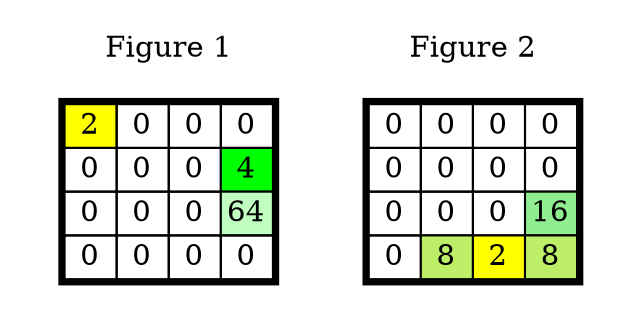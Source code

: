 # http://www.graphviz.org/content/cluster

digraph G {
  graph [fontname = ""];
  node [fontname = ""];
  edge [fontname = ""];

	
  subgraph cluster_1 {
  label = "Figure 1";
  a1;
  pencolor=transparent;}	


  subgraph cluster_2 {
  label = "Figure 2";
  a2;
  pencolor=transparent;}	

  bgcolor=transparent;


a1 [label=<<TABLE BORDER="3" CELLBORDER="1" CELLSPACING="0" CELLPADDING="2">
  <TR>
    <TD bgcolor="yellow"> 2 </TD>
    <TD> 0 </TD>
    <TD> 0 </TD>
    <TD> 0 </TD>
  </TR>
  
  <TR>
    <TD>0</TD>
    <TD>0</TD>
    <TD>0</TD>
    <TD bgcolor="green">4</TD>
  </TR>
  <TR>
    <TD>0</TD>
    <TD>0</TD>
    <TD>0</TD>
    <TD bgcolor="darkseagreen1">64</TD>
  </TR>
  <TR>
    <TD>0</TD>
    <TD>0</TD>
    <TD>0</TD>
    <TD>0</TD>
  </TR>
</TABLE>> shape=none];

 a2 [label=<<TABLE BORDER="3" CELLBORDER="1" CELLSPACING="0" CELLPADDING="2">
  <TR>
    <TD> 0 </TD>
    <TD> 0 </TD>
    <TD> 0 </TD>
    <TD> 0 </TD>
  </TR>
  
  <TR>
    <TD>0</TD>
    <TD>0</TD>
    <TD>0</TD>
    <TD> 0 </TD>
  </TR>
  <TR>
    <TD>0</TD>
    <TD>0</TD>
    <TD>0</TD>
    <TD bgcolor="lightgreen">16</TD>
  </TR>
  <TR>
    <TD>0</TD>
    <TD bgcolor="darkolivegreen2">8</TD>
    <TD bgcolor="yellow">2</TD>
    <TD bgcolor="darkolivegreen2">8</TD>
  </TR>
</TABLE>> shape=none];


}
